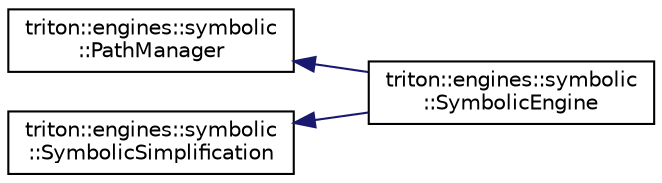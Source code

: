digraph "Graphical Class Hierarchy"
{
  edge [fontname="Helvetica",fontsize="10",labelfontname="Helvetica",labelfontsize="10"];
  node [fontname="Helvetica",fontsize="10",shape=record];
  rankdir="LR";
  Node27 [label="triton::engines::symbolic\l::PathManager",height=0.2,width=0.4,color="black", fillcolor="white", style="filled",URL="$classtriton_1_1engines_1_1symbolic_1_1PathManager.html",tooltip="The path manager class. "];
  Node27 -> Node1 [dir="back",color="midnightblue",fontsize="10",style="solid",fontname="Helvetica"];
  Node1 [label="triton::engines::symbolic\l::SymbolicEngine",height=0.2,width=0.4,color="black", fillcolor="white", style="filled",URL="$classtriton_1_1engines_1_1symbolic_1_1SymbolicEngine.html",tooltip="The symbolic engine class. "];
  Node0 [label="triton::engines::symbolic\l::SymbolicSimplification",height=0.2,width=0.4,color="black", fillcolor="white", style="filled",URL="$classtriton_1_1engines_1_1symbolic_1_1SymbolicSimplification.html",tooltip="The symbolic simplification class. "];
  Node0 -> Node1 [dir="back",color="midnightblue",fontsize="10",style="solid",fontname="Helvetica"];
}
